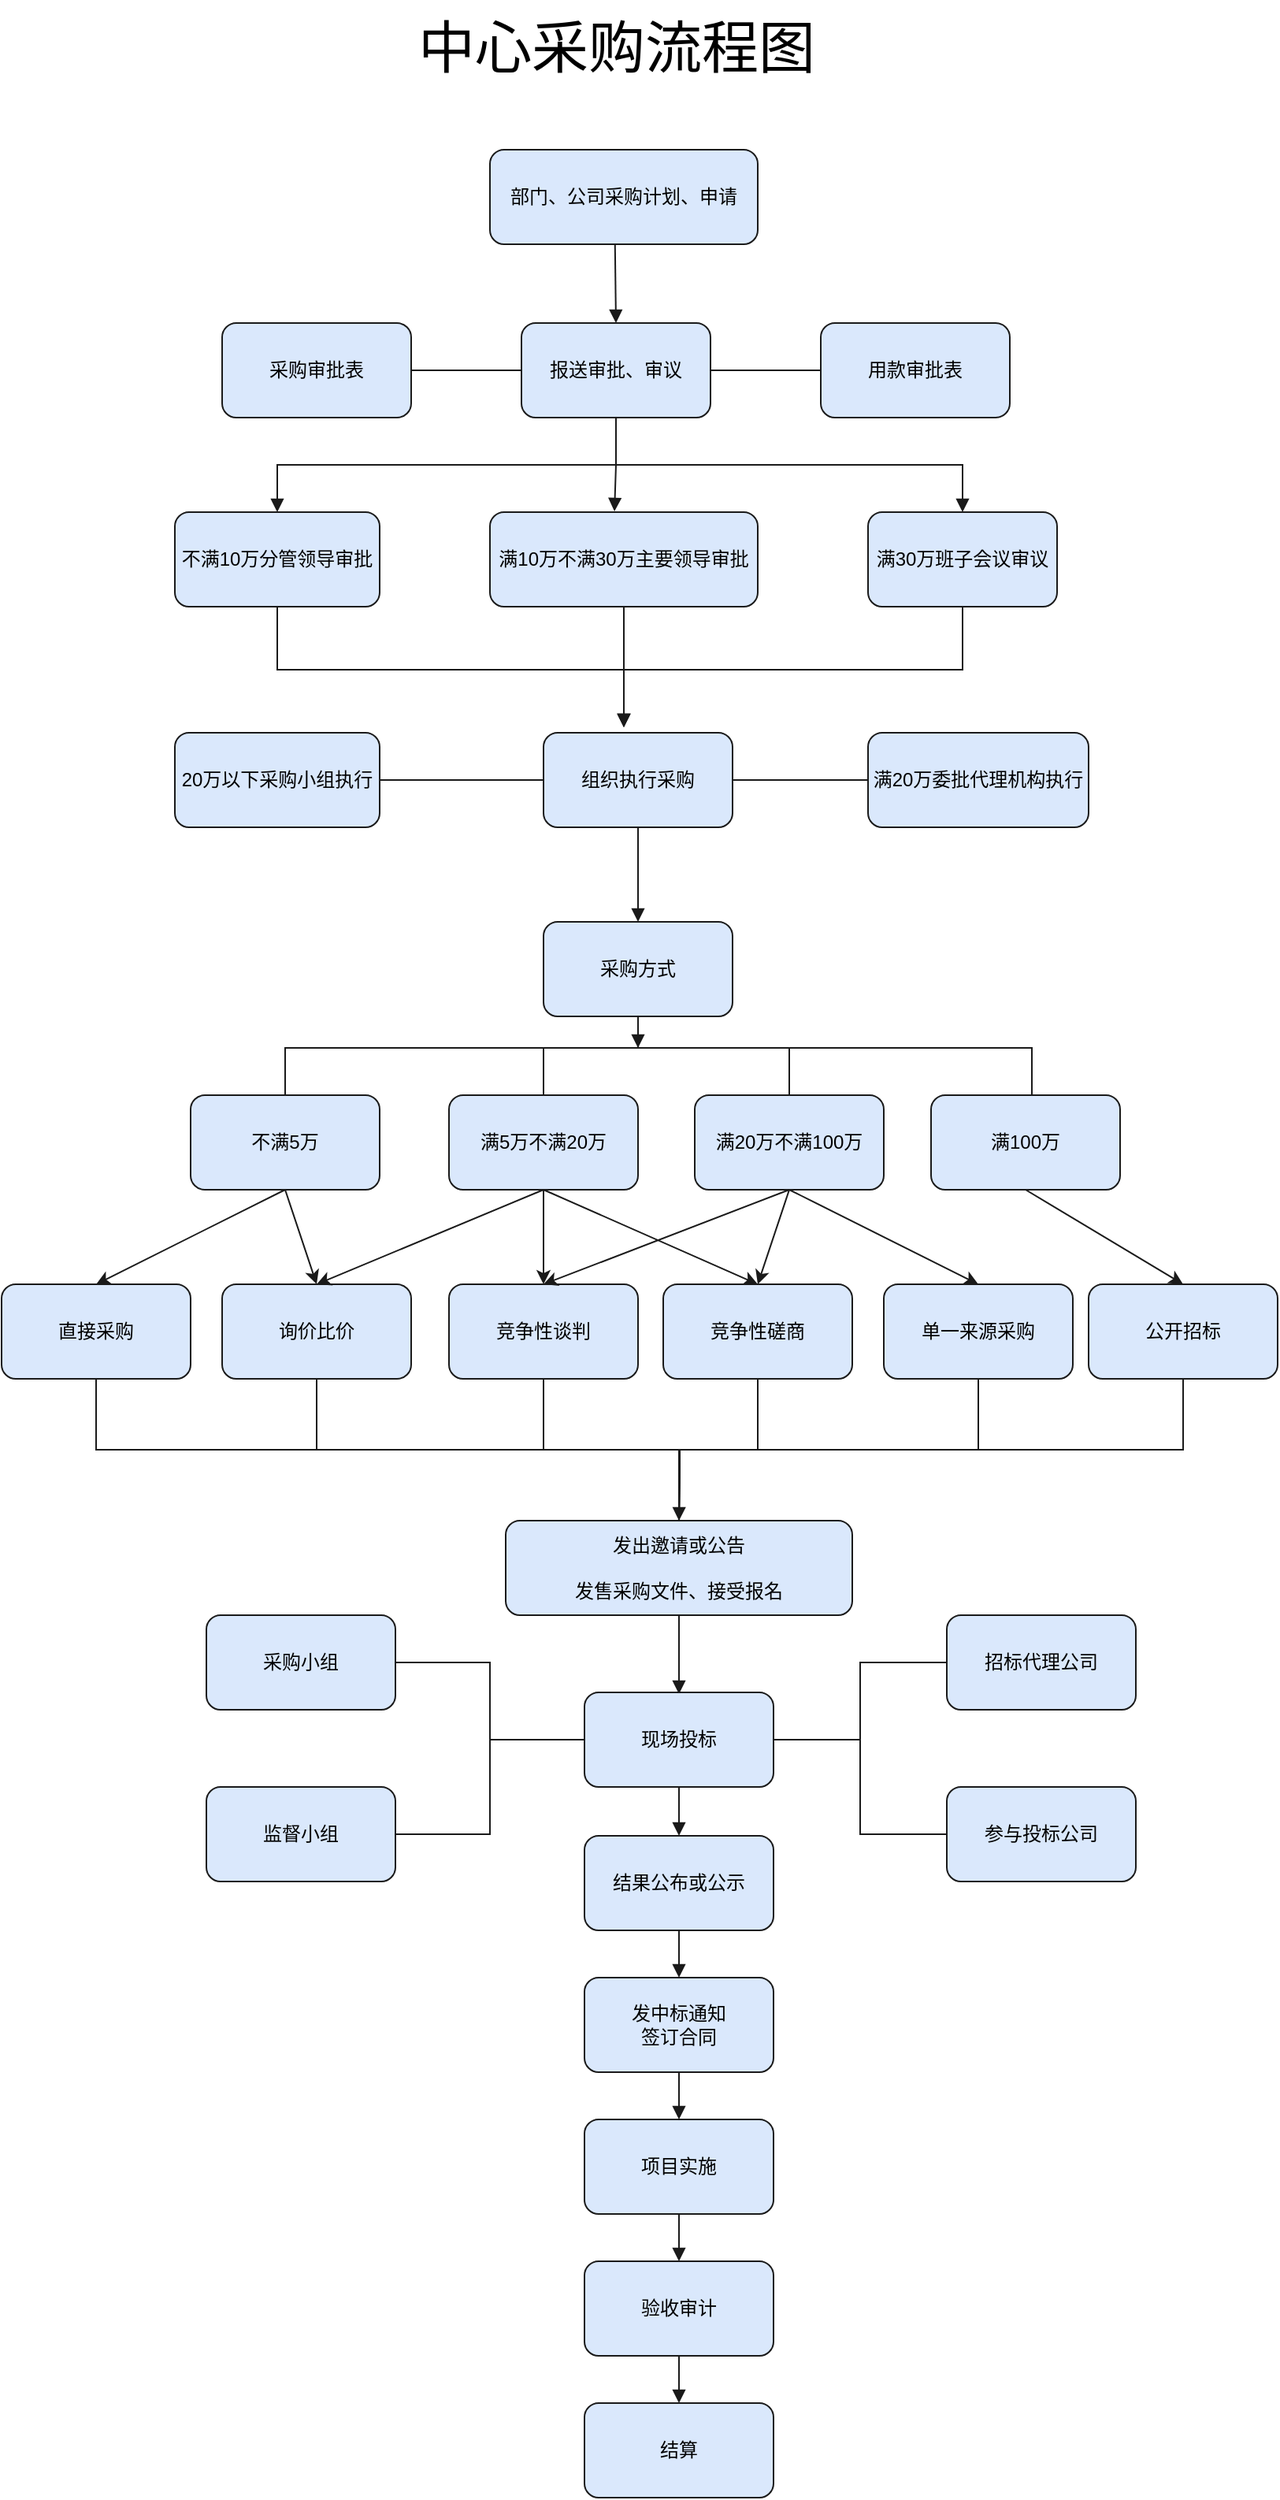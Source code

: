 <mxfile version="20.5.3" type="github">
  <diagram id="T3blW-LhDLURtOs-l3T_" name="第 1 页">
    <mxGraphModel dx="1102" dy="557" grid="1" gridSize="10" guides="1" tooltips="1" connect="1" arrows="1" fold="1" page="1" pageScale="1" pageWidth="827" pageHeight="1169" math="0" shadow="0">
      <root>
        <mxCell id="0" />
        <mxCell id="1" parent="0" />
        <mxCell id="5AFHOJudG9bfwEePMLhu-1" value="部门、公司采购计划、申请" style="rounded=1;whiteSpace=wrap;html=1;fillColor=#dae8fc;strokeColor=#1A1A1A;" parent="1" vertex="1">
          <mxGeometry x="320" y="130" width="170" height="60" as="geometry" />
        </mxCell>
        <mxCell id="5AFHOJudG9bfwEePMLhu-2" value="" style="endArrow=block;html=1;rounded=0;exitX=0.467;exitY=1;exitDx=0;exitDy=0;exitPerimeter=0;entryX=0.5;entryY=0;entryDx=0;entryDy=0;endFill=1;fillColor=#dae8fc;strokeColor=#1A1A1A;" parent="1" source="5AFHOJudG9bfwEePMLhu-1" target="5AFHOJudG9bfwEePMLhu-4" edge="1">
          <mxGeometry width="50" height="50" relative="1" as="geometry">
            <mxPoint x="400" y="200" as="sourcePoint" />
            <mxPoint x="400.033" y="210" as="targetPoint" />
          </mxGeometry>
        </mxCell>
        <mxCell id="5AFHOJudG9bfwEePMLhu-10" style="edgeStyle=orthogonalEdgeStyle;rounded=0;orthogonalLoop=1;jettySize=auto;html=1;exitX=1;exitY=0.5;exitDx=0;exitDy=0;entryX=0;entryY=0.5;entryDx=0;entryDy=0;endArrow=none;endFill=0;fillColor=#dae8fc;strokeColor=#1A1A1A;" parent="1" source="5AFHOJudG9bfwEePMLhu-4" target="5AFHOJudG9bfwEePMLhu-6" edge="1">
          <mxGeometry relative="1" as="geometry" />
        </mxCell>
        <mxCell id="5AFHOJudG9bfwEePMLhu-15" style="edgeStyle=orthogonalEdgeStyle;rounded=0;orthogonalLoop=1;jettySize=auto;html=1;exitX=0.5;exitY=1;exitDx=0;exitDy=0;entryX=0.5;entryY=0;entryDx=0;entryDy=0;endArrow=block;endFill=1;fillColor=#dae8fc;strokeColor=#1A1A1A;" parent="1" source="5AFHOJudG9bfwEePMLhu-4" target="5AFHOJudG9bfwEePMLhu-12" edge="1">
          <mxGeometry relative="1" as="geometry" />
        </mxCell>
        <mxCell id="5AFHOJudG9bfwEePMLhu-16" style="edgeStyle=orthogonalEdgeStyle;rounded=0;orthogonalLoop=1;jettySize=auto;html=1;exitX=0.5;exitY=1;exitDx=0;exitDy=0;entryX=0.465;entryY=-0.008;entryDx=0;entryDy=0;entryPerimeter=0;endArrow=block;endFill=1;fillColor=#dae8fc;strokeColor=#1A1A1A;" parent="1" source="5AFHOJudG9bfwEePMLhu-4" target="5AFHOJudG9bfwEePMLhu-11" edge="1">
          <mxGeometry relative="1" as="geometry" />
        </mxCell>
        <mxCell id="5AFHOJudG9bfwEePMLhu-17" style="edgeStyle=orthogonalEdgeStyle;rounded=0;orthogonalLoop=1;jettySize=auto;html=1;exitX=0.5;exitY=1;exitDx=0;exitDy=0;entryX=0.5;entryY=0;entryDx=0;entryDy=0;endArrow=block;endFill=1;fillColor=#dae8fc;strokeColor=#1A1A1A;" parent="1" source="5AFHOJudG9bfwEePMLhu-4" target="5AFHOJudG9bfwEePMLhu-13" edge="1">
          <mxGeometry relative="1" as="geometry" />
        </mxCell>
        <mxCell id="5AFHOJudG9bfwEePMLhu-4" value="报送审批、审议" style="rounded=1;whiteSpace=wrap;html=1;fillColor=#dae8fc;strokeColor=#1A1A1A;" parent="1" vertex="1">
          <mxGeometry x="340" y="240" width="120" height="60" as="geometry" />
        </mxCell>
        <mxCell id="5AFHOJudG9bfwEePMLhu-9" style="edgeStyle=orthogonalEdgeStyle;rounded=0;orthogonalLoop=1;jettySize=auto;html=1;exitX=1;exitY=0.5;exitDx=0;exitDy=0;entryX=0;entryY=0.5;entryDx=0;entryDy=0;endArrow=none;endFill=0;fillColor=#dae8fc;strokeColor=#1A1A1A;" parent="1" source="5AFHOJudG9bfwEePMLhu-5" target="5AFHOJudG9bfwEePMLhu-4" edge="1">
          <mxGeometry relative="1" as="geometry" />
        </mxCell>
        <mxCell id="5AFHOJudG9bfwEePMLhu-5" value="采购审批表" style="rounded=1;whiteSpace=wrap;html=1;fillColor=#dae8fc;strokeColor=#1A1A1A;" parent="1" vertex="1">
          <mxGeometry x="150" y="240" width="120" height="60" as="geometry" />
        </mxCell>
        <mxCell id="5AFHOJudG9bfwEePMLhu-6" value="用款审批表" style="rounded=1;whiteSpace=wrap;html=1;fillColor=#dae8fc;strokeColor=#1A1A1A;" parent="1" vertex="1">
          <mxGeometry x="530" y="240" width="120" height="60" as="geometry" />
        </mxCell>
        <mxCell id="5AFHOJudG9bfwEePMLhu-22" style="edgeStyle=orthogonalEdgeStyle;rounded=0;orthogonalLoop=1;jettySize=auto;html=1;exitX=0.5;exitY=1;exitDx=0;exitDy=0;entryX=0.425;entryY=-0.058;entryDx=0;entryDy=0;entryPerimeter=0;endArrow=block;endFill=1;fillColor=#dae8fc;strokeColor=#1A1A1A;" parent="1" source="5AFHOJudG9bfwEePMLhu-11" target="5AFHOJudG9bfwEePMLhu-18" edge="1">
          <mxGeometry relative="1" as="geometry" />
        </mxCell>
        <mxCell id="5AFHOJudG9bfwEePMLhu-11" value="满10万不满30万主要领导审批" style="rounded=1;whiteSpace=wrap;html=1;fillColor=#dae8fc;strokeColor=#1A1A1A;" parent="1" vertex="1">
          <mxGeometry x="320" y="360" width="170" height="60" as="geometry" />
        </mxCell>
        <mxCell id="5AFHOJudG9bfwEePMLhu-23" style="edgeStyle=orthogonalEdgeStyle;rounded=0;orthogonalLoop=1;jettySize=auto;html=1;exitX=0.5;exitY=1;exitDx=0;exitDy=0;entryX=0.425;entryY=-0.058;entryDx=0;entryDy=0;entryPerimeter=0;endArrow=block;endFill=1;fillColor=#dae8fc;strokeColor=#1A1A1A;" parent="1" source="5AFHOJudG9bfwEePMLhu-12" target="5AFHOJudG9bfwEePMLhu-18" edge="1">
          <mxGeometry relative="1" as="geometry" />
        </mxCell>
        <mxCell id="5AFHOJudG9bfwEePMLhu-12" value="不满10万分管领导审批" style="rounded=1;whiteSpace=wrap;html=1;fillColor=#dae8fc;strokeColor=#1A1A1A;" parent="1" vertex="1">
          <mxGeometry x="120" y="360" width="130" height="60" as="geometry" />
        </mxCell>
        <mxCell id="5AFHOJudG9bfwEePMLhu-24" style="edgeStyle=orthogonalEdgeStyle;rounded=0;orthogonalLoop=1;jettySize=auto;html=1;exitX=0.5;exitY=1;exitDx=0;exitDy=0;entryX=0.425;entryY=-0.058;entryDx=0;entryDy=0;entryPerimeter=0;endArrow=block;endFill=1;fillColor=#dae8fc;strokeColor=#1A1A1A;" parent="1" source="5AFHOJudG9bfwEePMLhu-13" target="5AFHOJudG9bfwEePMLhu-18" edge="1">
          <mxGeometry relative="1" as="geometry" />
        </mxCell>
        <mxCell id="5AFHOJudG9bfwEePMLhu-13" value="满30万班子会议审议" style="rounded=1;whiteSpace=wrap;html=1;fillColor=#dae8fc;strokeColor=#1A1A1A;" parent="1" vertex="1">
          <mxGeometry x="560" y="360" width="120" height="60" as="geometry" />
        </mxCell>
        <mxCell id="5AFHOJudG9bfwEePMLhu-28" style="edgeStyle=orthogonalEdgeStyle;rounded=0;orthogonalLoop=1;jettySize=auto;html=1;exitX=1;exitY=0.5;exitDx=0;exitDy=0;entryX=0;entryY=0.5;entryDx=0;entryDy=0;endArrow=none;endFill=0;fillColor=#dae8fc;strokeColor=#1A1A1A;" parent="1" source="5AFHOJudG9bfwEePMLhu-18" target="5AFHOJudG9bfwEePMLhu-20" edge="1">
          <mxGeometry relative="1" as="geometry" />
        </mxCell>
        <mxCell id="5AFHOJudG9bfwEePMLhu-30" style="edgeStyle=orthogonalEdgeStyle;rounded=0;orthogonalLoop=1;jettySize=auto;html=1;exitX=0.5;exitY=1;exitDx=0;exitDy=0;endArrow=block;endFill=1;fillColor=#dae8fc;strokeColor=#1A1A1A;" parent="1" source="5AFHOJudG9bfwEePMLhu-18" target="5AFHOJudG9bfwEePMLhu-29" edge="1">
          <mxGeometry relative="1" as="geometry" />
        </mxCell>
        <mxCell id="5AFHOJudG9bfwEePMLhu-18" value="组织执行采购" style="rounded=1;whiteSpace=wrap;html=1;fillColor=#dae8fc;strokeColor=#1A1A1A;" parent="1" vertex="1">
          <mxGeometry x="354" y="500" width="120" height="60" as="geometry" />
        </mxCell>
        <mxCell id="5AFHOJudG9bfwEePMLhu-27" style="edgeStyle=orthogonalEdgeStyle;rounded=0;orthogonalLoop=1;jettySize=auto;html=1;exitX=1;exitY=0.5;exitDx=0;exitDy=0;entryX=0;entryY=0.5;entryDx=0;entryDy=0;endArrow=none;endFill=0;fillColor=#dae8fc;strokeColor=#1A1A1A;" parent="1" source="5AFHOJudG9bfwEePMLhu-19" target="5AFHOJudG9bfwEePMLhu-18" edge="1">
          <mxGeometry relative="1" as="geometry" />
        </mxCell>
        <mxCell id="5AFHOJudG9bfwEePMLhu-19" value="20万以下采购小组执行" style="rounded=1;whiteSpace=wrap;html=1;fillColor=#dae8fc;strokeColor=#1A1A1A;" parent="1" vertex="1">
          <mxGeometry x="120" y="500" width="130" height="60" as="geometry" />
        </mxCell>
        <mxCell id="5AFHOJudG9bfwEePMLhu-20" value="满20万委批代理机构执行" style="rounded=1;whiteSpace=wrap;html=1;fillColor=#dae8fc;strokeColor=#1A1A1A;" parent="1" vertex="1">
          <mxGeometry x="560" y="500" width="140" height="60" as="geometry" />
        </mxCell>
        <mxCell id="5AFHOJudG9bfwEePMLhu-35" style="edgeStyle=orthogonalEdgeStyle;rounded=0;orthogonalLoop=1;jettySize=auto;html=1;exitX=0.5;exitY=1;exitDx=0;exitDy=0;endArrow=block;endFill=1;fillColor=#dae8fc;strokeColor=#1A1A1A;" parent="1" source="5AFHOJudG9bfwEePMLhu-29" edge="1">
          <mxGeometry relative="1" as="geometry">
            <mxPoint x="414" y="700" as="targetPoint" />
          </mxGeometry>
        </mxCell>
        <mxCell id="5AFHOJudG9bfwEePMLhu-29" value="采购方式" style="rounded=1;whiteSpace=wrap;html=1;fillColor=#dae8fc;strokeColor=#1A1A1A;" parent="1" vertex="1">
          <mxGeometry x="354" y="620" width="120" height="60" as="geometry" />
        </mxCell>
        <mxCell id="5AFHOJudG9bfwEePMLhu-36" style="edgeStyle=orthogonalEdgeStyle;rounded=0;orthogonalLoop=1;jettySize=auto;html=1;exitX=0.5;exitY=0;exitDx=0;exitDy=0;endArrow=none;endFill=0;entryX=0.5;entryY=1;entryDx=0;entryDy=0;fillColor=#dae8fc;strokeColor=#1A1A1A;" parent="1" source="5AFHOJudG9bfwEePMLhu-31" target="5AFHOJudG9bfwEePMLhu-29" edge="1">
          <mxGeometry relative="1" as="geometry">
            <mxPoint x="420" y="680" as="targetPoint" />
            <Array as="points">
              <mxPoint x="190" y="700" />
              <mxPoint x="414" y="700" />
            </Array>
          </mxGeometry>
        </mxCell>
        <mxCell id="5AFHOJudG9bfwEePMLhu-31" value="不满5万" style="rounded=1;whiteSpace=wrap;html=1;fillColor=#dae8fc;strokeColor=#1A1A1A;" parent="1" vertex="1">
          <mxGeometry x="130" y="730" width="120" height="60" as="geometry" />
        </mxCell>
        <mxCell id="5AFHOJudG9bfwEePMLhu-37" style="edgeStyle=orthogonalEdgeStyle;rounded=0;orthogonalLoop=1;jettySize=auto;html=1;exitX=0.5;exitY=0;exitDx=0;exitDy=0;endArrow=none;endFill=0;fillColor=#dae8fc;strokeColor=#1A1A1A;" parent="1" source="5AFHOJudG9bfwEePMLhu-32" edge="1">
          <mxGeometry relative="1" as="geometry">
            <mxPoint x="420" y="700" as="targetPoint" />
            <Array as="points">
              <mxPoint x="354" y="700" />
            </Array>
          </mxGeometry>
        </mxCell>
        <mxCell id="5AFHOJudG9bfwEePMLhu-32" value="满5万不满20万" style="rounded=1;whiteSpace=wrap;html=1;fillColor=#dae8fc;strokeColor=#1A1A1A;" parent="1" vertex="1">
          <mxGeometry x="294" y="730" width="120" height="60" as="geometry" />
        </mxCell>
        <mxCell id="5AFHOJudG9bfwEePMLhu-39" style="edgeStyle=orthogonalEdgeStyle;rounded=0;orthogonalLoop=1;jettySize=auto;html=1;exitX=0.5;exitY=0;exitDx=0;exitDy=0;endArrow=none;endFill=0;entryX=0.5;entryY=1;entryDx=0;entryDy=0;fillColor=#dae8fc;strokeColor=#1A1A1A;" parent="1" source="5AFHOJudG9bfwEePMLhu-33" target="5AFHOJudG9bfwEePMLhu-29" edge="1">
          <mxGeometry relative="1" as="geometry">
            <mxPoint x="420" y="690" as="targetPoint" />
            <Array as="points">
              <mxPoint x="510" y="700" />
              <mxPoint x="414" y="700" />
            </Array>
          </mxGeometry>
        </mxCell>
        <mxCell id="5AFHOJudG9bfwEePMLhu-33" value="满20万不满100万" style="rounded=1;whiteSpace=wrap;html=1;fillColor=#dae8fc;strokeColor=#1A1A1A;" parent="1" vertex="1">
          <mxGeometry x="450" y="730" width="120" height="60" as="geometry" />
        </mxCell>
        <mxCell id="5AFHOJudG9bfwEePMLhu-40" style="edgeStyle=orthogonalEdgeStyle;rounded=0;orthogonalLoop=1;jettySize=auto;html=1;exitX=0.5;exitY=0;exitDx=0;exitDy=0;endArrow=none;endFill=0;fillColor=#dae8fc;strokeColor=#1A1A1A;" parent="1" edge="1">
          <mxGeometry relative="1" as="geometry">
            <mxPoint x="414" y="680" as="targetPoint" />
            <mxPoint x="664" y="730" as="sourcePoint" />
            <Array as="points">
              <mxPoint x="664" y="700" />
              <mxPoint x="414" y="700" />
            </Array>
          </mxGeometry>
        </mxCell>
        <mxCell id="5AFHOJudG9bfwEePMLhu-34" value="满100万" style="rounded=1;whiteSpace=wrap;html=1;fillColor=#dae8fc;strokeColor=#1A1A1A;" parent="1" vertex="1">
          <mxGeometry x="600" y="730" width="120" height="60" as="geometry" />
        </mxCell>
        <mxCell id="5AFHOJudG9bfwEePMLhu-49" style="edgeStyle=orthogonalEdgeStyle;rounded=0;orthogonalLoop=1;jettySize=auto;html=1;exitX=0.5;exitY=1;exitDx=0;exitDy=0;endArrow=none;endFill=0;fillColor=#dae8fc;strokeColor=#1A1A1A;" parent="1" source="5AFHOJudG9bfwEePMLhu-42" target="5AFHOJudG9bfwEePMLhu-48" edge="1">
          <mxGeometry relative="1" as="geometry" />
        </mxCell>
        <mxCell id="5AFHOJudG9bfwEePMLhu-42" value="直接采购" style="rounded=1;whiteSpace=wrap;html=1;strokeColor=#1A1A1A;fillColor=#dae8fc;" parent="1" vertex="1">
          <mxGeometry x="10" y="850" width="120" height="60" as="geometry" />
        </mxCell>
        <mxCell id="5AFHOJudG9bfwEePMLhu-50" style="edgeStyle=orthogonalEdgeStyle;rounded=0;orthogonalLoop=1;jettySize=auto;html=1;exitX=0.5;exitY=1;exitDx=0;exitDy=0;endArrow=none;endFill=0;fillColor=#dae8fc;strokeColor=#1A1A1A;" parent="1" source="5AFHOJudG9bfwEePMLhu-43" edge="1">
          <mxGeometry relative="1" as="geometry">
            <mxPoint x="440" y="1000" as="targetPoint" />
          </mxGeometry>
        </mxCell>
        <mxCell id="5AFHOJudG9bfwEePMLhu-43" value="询价比价" style="rounded=1;whiteSpace=wrap;html=1;fillColor=#dae8fc;strokeColor=#1A1A1A;" parent="1" vertex="1">
          <mxGeometry x="150" y="850" width="120" height="60" as="geometry" />
        </mxCell>
        <mxCell id="5AFHOJudG9bfwEePMLhu-51" style="edgeStyle=orthogonalEdgeStyle;rounded=0;orthogonalLoop=1;jettySize=auto;html=1;exitX=0.5;exitY=1;exitDx=0;exitDy=0;endArrow=none;endFill=0;fillColor=#dae8fc;strokeColor=#1A1A1A;" parent="1" source="5AFHOJudG9bfwEePMLhu-44" edge="1">
          <mxGeometry relative="1" as="geometry">
            <mxPoint x="440" y="1000" as="targetPoint" />
          </mxGeometry>
        </mxCell>
        <mxCell id="5AFHOJudG9bfwEePMLhu-44" value="竞争性谈判" style="rounded=1;whiteSpace=wrap;html=1;fillColor=#dae8fc;strokeColor=#1A1A1A;" parent="1" vertex="1">
          <mxGeometry x="294" y="850" width="120" height="60" as="geometry" />
        </mxCell>
        <mxCell id="5AFHOJudG9bfwEePMLhu-52" style="edgeStyle=orthogonalEdgeStyle;rounded=0;orthogonalLoop=1;jettySize=auto;html=1;exitX=0.5;exitY=1;exitDx=0;exitDy=0;entryX=0.5;entryY=0;entryDx=0;entryDy=0;endArrow=none;endFill=0;fillColor=#dae8fc;strokeColor=#1A1A1A;" parent="1" source="5AFHOJudG9bfwEePMLhu-45" target="5AFHOJudG9bfwEePMLhu-48" edge="1">
          <mxGeometry relative="1" as="geometry" />
        </mxCell>
        <mxCell id="5AFHOJudG9bfwEePMLhu-45" value="竞争性磋商" style="rounded=1;whiteSpace=wrap;html=1;fillColor=#dae8fc;strokeColor=#1A1A1A;" parent="1" vertex="1">
          <mxGeometry x="430" y="850" width="120" height="60" as="geometry" />
        </mxCell>
        <mxCell id="5AFHOJudG9bfwEePMLhu-53" style="edgeStyle=orthogonalEdgeStyle;rounded=0;orthogonalLoop=1;jettySize=auto;html=1;exitX=0.5;exitY=1;exitDx=0;exitDy=0;endArrow=none;endFill=0;fillColor=#dae8fc;strokeColor=#1A1A1A;" parent="1" source="5AFHOJudG9bfwEePMLhu-46" edge="1">
          <mxGeometry relative="1" as="geometry">
            <mxPoint x="440" y="1000" as="targetPoint" />
          </mxGeometry>
        </mxCell>
        <mxCell id="5AFHOJudG9bfwEePMLhu-46" value="单一来源采购" style="rounded=1;whiteSpace=wrap;html=1;fillColor=#dae8fc;strokeColor=#1A1A1A;" parent="1" vertex="1">
          <mxGeometry x="570" y="850" width="120" height="60" as="geometry" />
        </mxCell>
        <mxCell id="5AFHOJudG9bfwEePMLhu-54" style="edgeStyle=orthogonalEdgeStyle;rounded=0;orthogonalLoop=1;jettySize=auto;html=1;exitX=0.5;exitY=1;exitDx=0;exitDy=0;endArrow=block;endFill=1;fillColor=#dae8fc;strokeColor=#1A1A1A;" parent="1" source="5AFHOJudG9bfwEePMLhu-47" edge="1">
          <mxGeometry relative="1" as="geometry">
            <mxPoint x="440" y="1000" as="targetPoint" />
          </mxGeometry>
        </mxCell>
        <mxCell id="5AFHOJudG9bfwEePMLhu-47" value="公开招标" style="rounded=1;whiteSpace=wrap;html=1;strokeColor=#1A1A1A;fillColor=#dae8fc;" parent="1" vertex="1">
          <mxGeometry x="700" y="850" width="120" height="60" as="geometry" />
        </mxCell>
        <mxCell id="5AFHOJudG9bfwEePMLhu-72" style="edgeStyle=orthogonalEdgeStyle;rounded=0;orthogonalLoop=1;jettySize=auto;html=1;exitX=0.5;exitY=1;exitDx=0;exitDy=0;endArrow=block;endFill=1;fillColor=#dae8fc;strokeColor=#1A1A1A;" parent="1" source="5AFHOJudG9bfwEePMLhu-48" edge="1">
          <mxGeometry relative="1" as="geometry">
            <mxPoint x="440" y="1110" as="targetPoint" />
          </mxGeometry>
        </mxCell>
        <mxCell id="5AFHOJudG9bfwEePMLhu-48" value="发出邀请或公告&lt;br&gt;&lt;br&gt;发售采购文件、接受报名" style="rounded=1;whiteSpace=wrap;html=1;fillColor=#dae8fc;strokeColor=#1A1A1A;" parent="1" vertex="1">
          <mxGeometry x="330" y="1000" width="220" height="60" as="geometry" />
        </mxCell>
        <mxCell id="5AFHOJudG9bfwEePMLhu-62" value="" style="endArrow=classic;html=1;rounded=0;entryX=0.5;entryY=0;entryDx=0;entryDy=0;exitX=0.5;exitY=1;exitDx=0;exitDy=0;fillColor=#dae8fc;strokeColor=#1A1A1A;" parent="1" source="5AFHOJudG9bfwEePMLhu-31" target="5AFHOJudG9bfwEePMLhu-42" edge="1">
          <mxGeometry width="50" height="50" relative="1" as="geometry">
            <mxPoint x="260" y="730" as="sourcePoint" />
            <mxPoint x="310" y="680" as="targetPoint" />
          </mxGeometry>
        </mxCell>
        <mxCell id="5AFHOJudG9bfwEePMLhu-63" value="" style="endArrow=classic;html=1;rounded=0;entryX=0.5;entryY=0;entryDx=0;entryDy=0;exitX=0.5;exitY=1;exitDx=0;exitDy=0;fillColor=#dae8fc;strokeColor=#1A1A1A;" parent="1" source="5AFHOJudG9bfwEePMLhu-31" target="5AFHOJudG9bfwEePMLhu-43" edge="1">
          <mxGeometry width="50" height="50" relative="1" as="geometry">
            <mxPoint x="260" y="730" as="sourcePoint" />
            <mxPoint x="310" y="680" as="targetPoint" />
          </mxGeometry>
        </mxCell>
        <mxCell id="5AFHOJudG9bfwEePMLhu-64" value="" style="endArrow=classic;html=1;rounded=0;entryX=0.5;entryY=0;entryDx=0;entryDy=0;exitX=0.5;exitY=1;exitDx=0;exitDy=0;fillColor=#dae8fc;strokeColor=#1A1A1A;" parent="1" source="5AFHOJudG9bfwEePMLhu-32" target="5AFHOJudG9bfwEePMLhu-43" edge="1">
          <mxGeometry width="50" height="50" relative="1" as="geometry">
            <mxPoint x="260" y="730" as="sourcePoint" />
            <mxPoint x="310" y="680" as="targetPoint" />
          </mxGeometry>
        </mxCell>
        <mxCell id="5AFHOJudG9bfwEePMLhu-65" value="" style="endArrow=classic;html=1;rounded=0;entryX=0.5;entryY=0;entryDx=0;entryDy=0;exitX=0.5;exitY=1;exitDx=0;exitDy=0;fillColor=#dae8fc;strokeColor=#1A1A1A;" parent="1" source="5AFHOJudG9bfwEePMLhu-32" target="5AFHOJudG9bfwEePMLhu-44" edge="1">
          <mxGeometry width="50" height="50" relative="1" as="geometry">
            <mxPoint x="260" y="730" as="sourcePoint" />
            <mxPoint x="310" y="680" as="targetPoint" />
          </mxGeometry>
        </mxCell>
        <mxCell id="5AFHOJudG9bfwEePMLhu-66" value="" style="endArrow=classic;html=1;rounded=0;entryX=0.5;entryY=0;entryDx=0;entryDy=0;exitX=0.5;exitY=1;exitDx=0;exitDy=0;fillColor=#dae8fc;strokeColor=#1A1A1A;" parent="1" source="5AFHOJudG9bfwEePMLhu-32" target="5AFHOJudG9bfwEePMLhu-45" edge="1">
          <mxGeometry width="50" height="50" relative="1" as="geometry">
            <mxPoint x="260" y="730" as="sourcePoint" />
            <mxPoint x="310" y="680" as="targetPoint" />
          </mxGeometry>
        </mxCell>
        <mxCell id="5AFHOJudG9bfwEePMLhu-68" value="" style="endArrow=classic;html=1;rounded=0;entryX=0.5;entryY=0;entryDx=0;entryDy=0;exitX=0.5;exitY=1;exitDx=0;exitDy=0;fillColor=#dae8fc;strokeColor=#1A1A1A;" parent="1" source="5AFHOJudG9bfwEePMLhu-33" target="5AFHOJudG9bfwEePMLhu-44" edge="1">
          <mxGeometry width="50" height="50" relative="1" as="geometry">
            <mxPoint x="260" y="730" as="sourcePoint" />
            <mxPoint x="310" y="680" as="targetPoint" />
          </mxGeometry>
        </mxCell>
        <mxCell id="5AFHOJudG9bfwEePMLhu-69" value="" style="endArrow=classic;html=1;rounded=0;entryX=0.5;entryY=0;entryDx=0;entryDy=0;exitX=0.5;exitY=1;exitDx=0;exitDy=0;fillColor=#dae8fc;strokeColor=#1A1A1A;" parent="1" source="5AFHOJudG9bfwEePMLhu-33" target="5AFHOJudG9bfwEePMLhu-45" edge="1">
          <mxGeometry width="50" height="50" relative="1" as="geometry">
            <mxPoint x="260" y="730" as="sourcePoint" />
            <mxPoint x="310" y="680" as="targetPoint" />
          </mxGeometry>
        </mxCell>
        <mxCell id="5AFHOJudG9bfwEePMLhu-70" value="" style="endArrow=classic;html=1;rounded=0;entryX=0.5;entryY=0;entryDx=0;entryDy=0;exitX=0.5;exitY=1;exitDx=0;exitDy=0;fillColor=#dae8fc;strokeColor=#1A1A1A;" parent="1" source="5AFHOJudG9bfwEePMLhu-33" target="5AFHOJudG9bfwEePMLhu-46" edge="1">
          <mxGeometry width="50" height="50" relative="1" as="geometry">
            <mxPoint x="260" y="730" as="sourcePoint" />
            <mxPoint x="310" y="680" as="targetPoint" />
          </mxGeometry>
        </mxCell>
        <mxCell id="5AFHOJudG9bfwEePMLhu-71" value="" style="endArrow=classic;html=1;rounded=0;entryX=0.5;entryY=0;entryDx=0;entryDy=0;exitX=0.5;exitY=1;exitDx=0;exitDy=0;fillColor=#dae8fc;strokeColor=#1A1A1A;" parent="1" source="5AFHOJudG9bfwEePMLhu-34" target="5AFHOJudG9bfwEePMLhu-47" edge="1">
          <mxGeometry width="50" height="50" relative="1" as="geometry">
            <mxPoint x="260" y="730" as="sourcePoint" />
            <mxPoint x="310" y="680" as="targetPoint" />
          </mxGeometry>
        </mxCell>
        <mxCell id="5AFHOJudG9bfwEePMLhu-74" style="edgeStyle=orthogonalEdgeStyle;rounded=0;orthogonalLoop=1;jettySize=auto;html=1;exitX=0.5;exitY=1;exitDx=0;exitDy=0;endArrow=block;endFill=1;fillColor=#dae8fc;strokeColor=#1A1A1A;" parent="1" source="5AFHOJudG9bfwEePMLhu-73" edge="1">
          <mxGeometry relative="1" as="geometry">
            <mxPoint x="440" y="1200" as="targetPoint" />
          </mxGeometry>
        </mxCell>
        <mxCell id="5AFHOJudG9bfwEePMLhu-89" style="edgeStyle=orthogonalEdgeStyle;rounded=0;orthogonalLoop=1;jettySize=auto;html=1;exitX=0;exitY=0.5;exitDx=0;exitDy=0;entryX=1;entryY=0.5;entryDx=0;entryDy=0;endArrow=none;endFill=0;fillColor=#dae8fc;strokeColor=#1A1A1A;" parent="1" source="5AFHOJudG9bfwEePMLhu-73" target="5AFHOJudG9bfwEePMLhu-85" edge="1">
          <mxGeometry relative="1" as="geometry" />
        </mxCell>
        <mxCell id="5AFHOJudG9bfwEePMLhu-90" style="edgeStyle=orthogonalEdgeStyle;rounded=0;orthogonalLoop=1;jettySize=auto;html=1;exitX=0;exitY=0.5;exitDx=0;exitDy=0;entryX=1;entryY=0.5;entryDx=0;entryDy=0;endArrow=none;endFill=0;fillColor=#dae8fc;strokeColor=#1A1A1A;" parent="1" source="5AFHOJudG9bfwEePMLhu-73" target="5AFHOJudG9bfwEePMLhu-86" edge="1">
          <mxGeometry relative="1" as="geometry" />
        </mxCell>
        <mxCell id="5AFHOJudG9bfwEePMLhu-92" style="edgeStyle=orthogonalEdgeStyle;rounded=0;orthogonalLoop=1;jettySize=auto;html=1;exitX=1;exitY=0.5;exitDx=0;exitDy=0;entryX=0;entryY=0.5;entryDx=0;entryDy=0;endArrow=none;endFill=0;fillColor=#dae8fc;strokeColor=#1A1A1A;" parent="1" source="5AFHOJudG9bfwEePMLhu-73" target="5AFHOJudG9bfwEePMLhu-87" edge="1">
          <mxGeometry relative="1" as="geometry" />
        </mxCell>
        <mxCell id="5AFHOJudG9bfwEePMLhu-93" style="edgeStyle=orthogonalEdgeStyle;rounded=0;orthogonalLoop=1;jettySize=auto;html=1;exitX=1;exitY=0.5;exitDx=0;exitDy=0;entryX=0;entryY=0.5;entryDx=0;entryDy=0;endArrow=none;endFill=0;fillColor=#dae8fc;strokeColor=#1A1A1A;" parent="1" source="5AFHOJudG9bfwEePMLhu-73" target="5AFHOJudG9bfwEePMLhu-88" edge="1">
          <mxGeometry relative="1" as="geometry" />
        </mxCell>
        <mxCell id="5AFHOJudG9bfwEePMLhu-73" value="现场投标" style="rounded=1;whiteSpace=wrap;html=1;fillColor=#dae8fc;strokeColor=#1A1A1A;" parent="1" vertex="1">
          <mxGeometry x="380" y="1109" width="120" height="60" as="geometry" />
        </mxCell>
        <mxCell id="5AFHOJudG9bfwEePMLhu-76" style="edgeStyle=orthogonalEdgeStyle;rounded=0;orthogonalLoop=1;jettySize=auto;html=1;exitX=0.5;exitY=1;exitDx=0;exitDy=0;endArrow=block;endFill=1;fillColor=#dae8fc;strokeColor=#1A1A1A;" parent="1" source="5AFHOJudG9bfwEePMLhu-75" edge="1">
          <mxGeometry relative="1" as="geometry">
            <mxPoint x="440" y="1290" as="targetPoint" />
          </mxGeometry>
        </mxCell>
        <mxCell id="5AFHOJudG9bfwEePMLhu-75" value="结果公布或公示" style="rounded=1;whiteSpace=wrap;html=1;fillColor=#dae8fc;strokeColor=#1A1A1A;" parent="1" vertex="1">
          <mxGeometry x="380" y="1200" width="120" height="60" as="geometry" />
        </mxCell>
        <mxCell id="5AFHOJudG9bfwEePMLhu-77" style="edgeStyle=orthogonalEdgeStyle;rounded=0;orthogonalLoop=1;jettySize=auto;html=1;exitX=0.5;exitY=1;exitDx=0;exitDy=0;endArrow=block;endFill=1;fillColor=#dae8fc;strokeColor=#1A1A1A;" parent="1" source="5AFHOJudG9bfwEePMLhu-78" edge="1">
          <mxGeometry relative="1" as="geometry">
            <mxPoint x="440" y="1380" as="targetPoint" />
          </mxGeometry>
        </mxCell>
        <mxCell id="5AFHOJudG9bfwEePMLhu-78" value="发中标通知&lt;br&gt;签订合同" style="rounded=1;whiteSpace=wrap;html=1;fillColor=#dae8fc;strokeColor=#1A1A1A;" parent="1" vertex="1">
          <mxGeometry x="380" y="1290" width="120" height="60" as="geometry" />
        </mxCell>
        <mxCell id="5AFHOJudG9bfwEePMLhu-79" style="edgeStyle=orthogonalEdgeStyle;rounded=0;orthogonalLoop=1;jettySize=auto;html=1;exitX=0.5;exitY=1;exitDx=0;exitDy=0;endArrow=block;endFill=1;fillColor=#dae8fc;strokeColor=#1A1A1A;" parent="1" source="5AFHOJudG9bfwEePMLhu-80" edge="1">
          <mxGeometry relative="1" as="geometry">
            <mxPoint x="440" y="1470" as="targetPoint" />
          </mxGeometry>
        </mxCell>
        <mxCell id="5AFHOJudG9bfwEePMLhu-80" value="项目实施" style="rounded=1;whiteSpace=wrap;html=1;fillColor=#dae8fc;strokeColor=#1A1A1A;" parent="1" vertex="1">
          <mxGeometry x="380" y="1380" width="120" height="60" as="geometry" />
        </mxCell>
        <mxCell id="5AFHOJudG9bfwEePMLhu-81" style="edgeStyle=orthogonalEdgeStyle;rounded=0;orthogonalLoop=1;jettySize=auto;html=1;exitX=0.5;exitY=1;exitDx=0;exitDy=0;endArrow=block;endFill=1;fillColor=#dae8fc;strokeColor=#1A1A1A;" parent="1" source="5AFHOJudG9bfwEePMLhu-82" edge="1">
          <mxGeometry relative="1" as="geometry">
            <mxPoint x="440" y="1560" as="targetPoint" />
          </mxGeometry>
        </mxCell>
        <mxCell id="5AFHOJudG9bfwEePMLhu-82" value="验收审计" style="rounded=1;whiteSpace=wrap;html=1;fillColor=#dae8fc;strokeColor=#1A1A1A;" parent="1" vertex="1">
          <mxGeometry x="380" y="1470" width="120" height="60" as="geometry" />
        </mxCell>
        <mxCell id="5AFHOJudG9bfwEePMLhu-84" value="结算" style="rounded=1;whiteSpace=wrap;html=1;fillColor=#dae8fc;strokeColor=#1A1A1A;" parent="1" vertex="1">
          <mxGeometry x="380" y="1560" width="120" height="60" as="geometry" />
        </mxCell>
        <mxCell id="5AFHOJudG9bfwEePMLhu-85" value="采购小组" style="rounded=1;whiteSpace=wrap;html=1;fillColor=#dae8fc;strokeColor=#1A1A1A;" parent="1" vertex="1">
          <mxGeometry x="140" y="1060" width="120" height="60" as="geometry" />
        </mxCell>
        <mxCell id="5AFHOJudG9bfwEePMLhu-86" value="监督小组" style="rounded=1;whiteSpace=wrap;html=1;fillColor=#dae8fc;strokeColor=#1A1A1A;" parent="1" vertex="1">
          <mxGeometry x="140" y="1169" width="120" height="60" as="geometry" />
        </mxCell>
        <mxCell id="5AFHOJudG9bfwEePMLhu-87" value="招标代理公司" style="rounded=1;whiteSpace=wrap;html=1;fillColor=#dae8fc;strokeColor=#1A1A1A;" parent="1" vertex="1">
          <mxGeometry x="610" y="1060" width="120" height="60" as="geometry" />
        </mxCell>
        <mxCell id="5AFHOJudG9bfwEePMLhu-88" value="参与投标公司" style="rounded=1;whiteSpace=wrap;html=1;fillColor=#dae8fc;strokeColor=#1A1A1A;" parent="1" vertex="1">
          <mxGeometry x="610" y="1169" width="120" height="60" as="geometry" />
        </mxCell>
        <mxCell id="5AFHOJudG9bfwEePMLhu-94" value="&lt;font style=&quot;font-size: 36px;&quot;&gt;中心采购流程图&lt;/font&gt;" style="text;html=1;resizable=0;autosize=1;align=center;verticalAlign=middle;points=[];fillColor=none;strokeColor=none;rounded=0;" parent="1" vertex="1">
          <mxGeometry x="260" y="35" width="280" height="60" as="geometry" />
        </mxCell>
      </root>
    </mxGraphModel>
  </diagram>
</mxfile>
